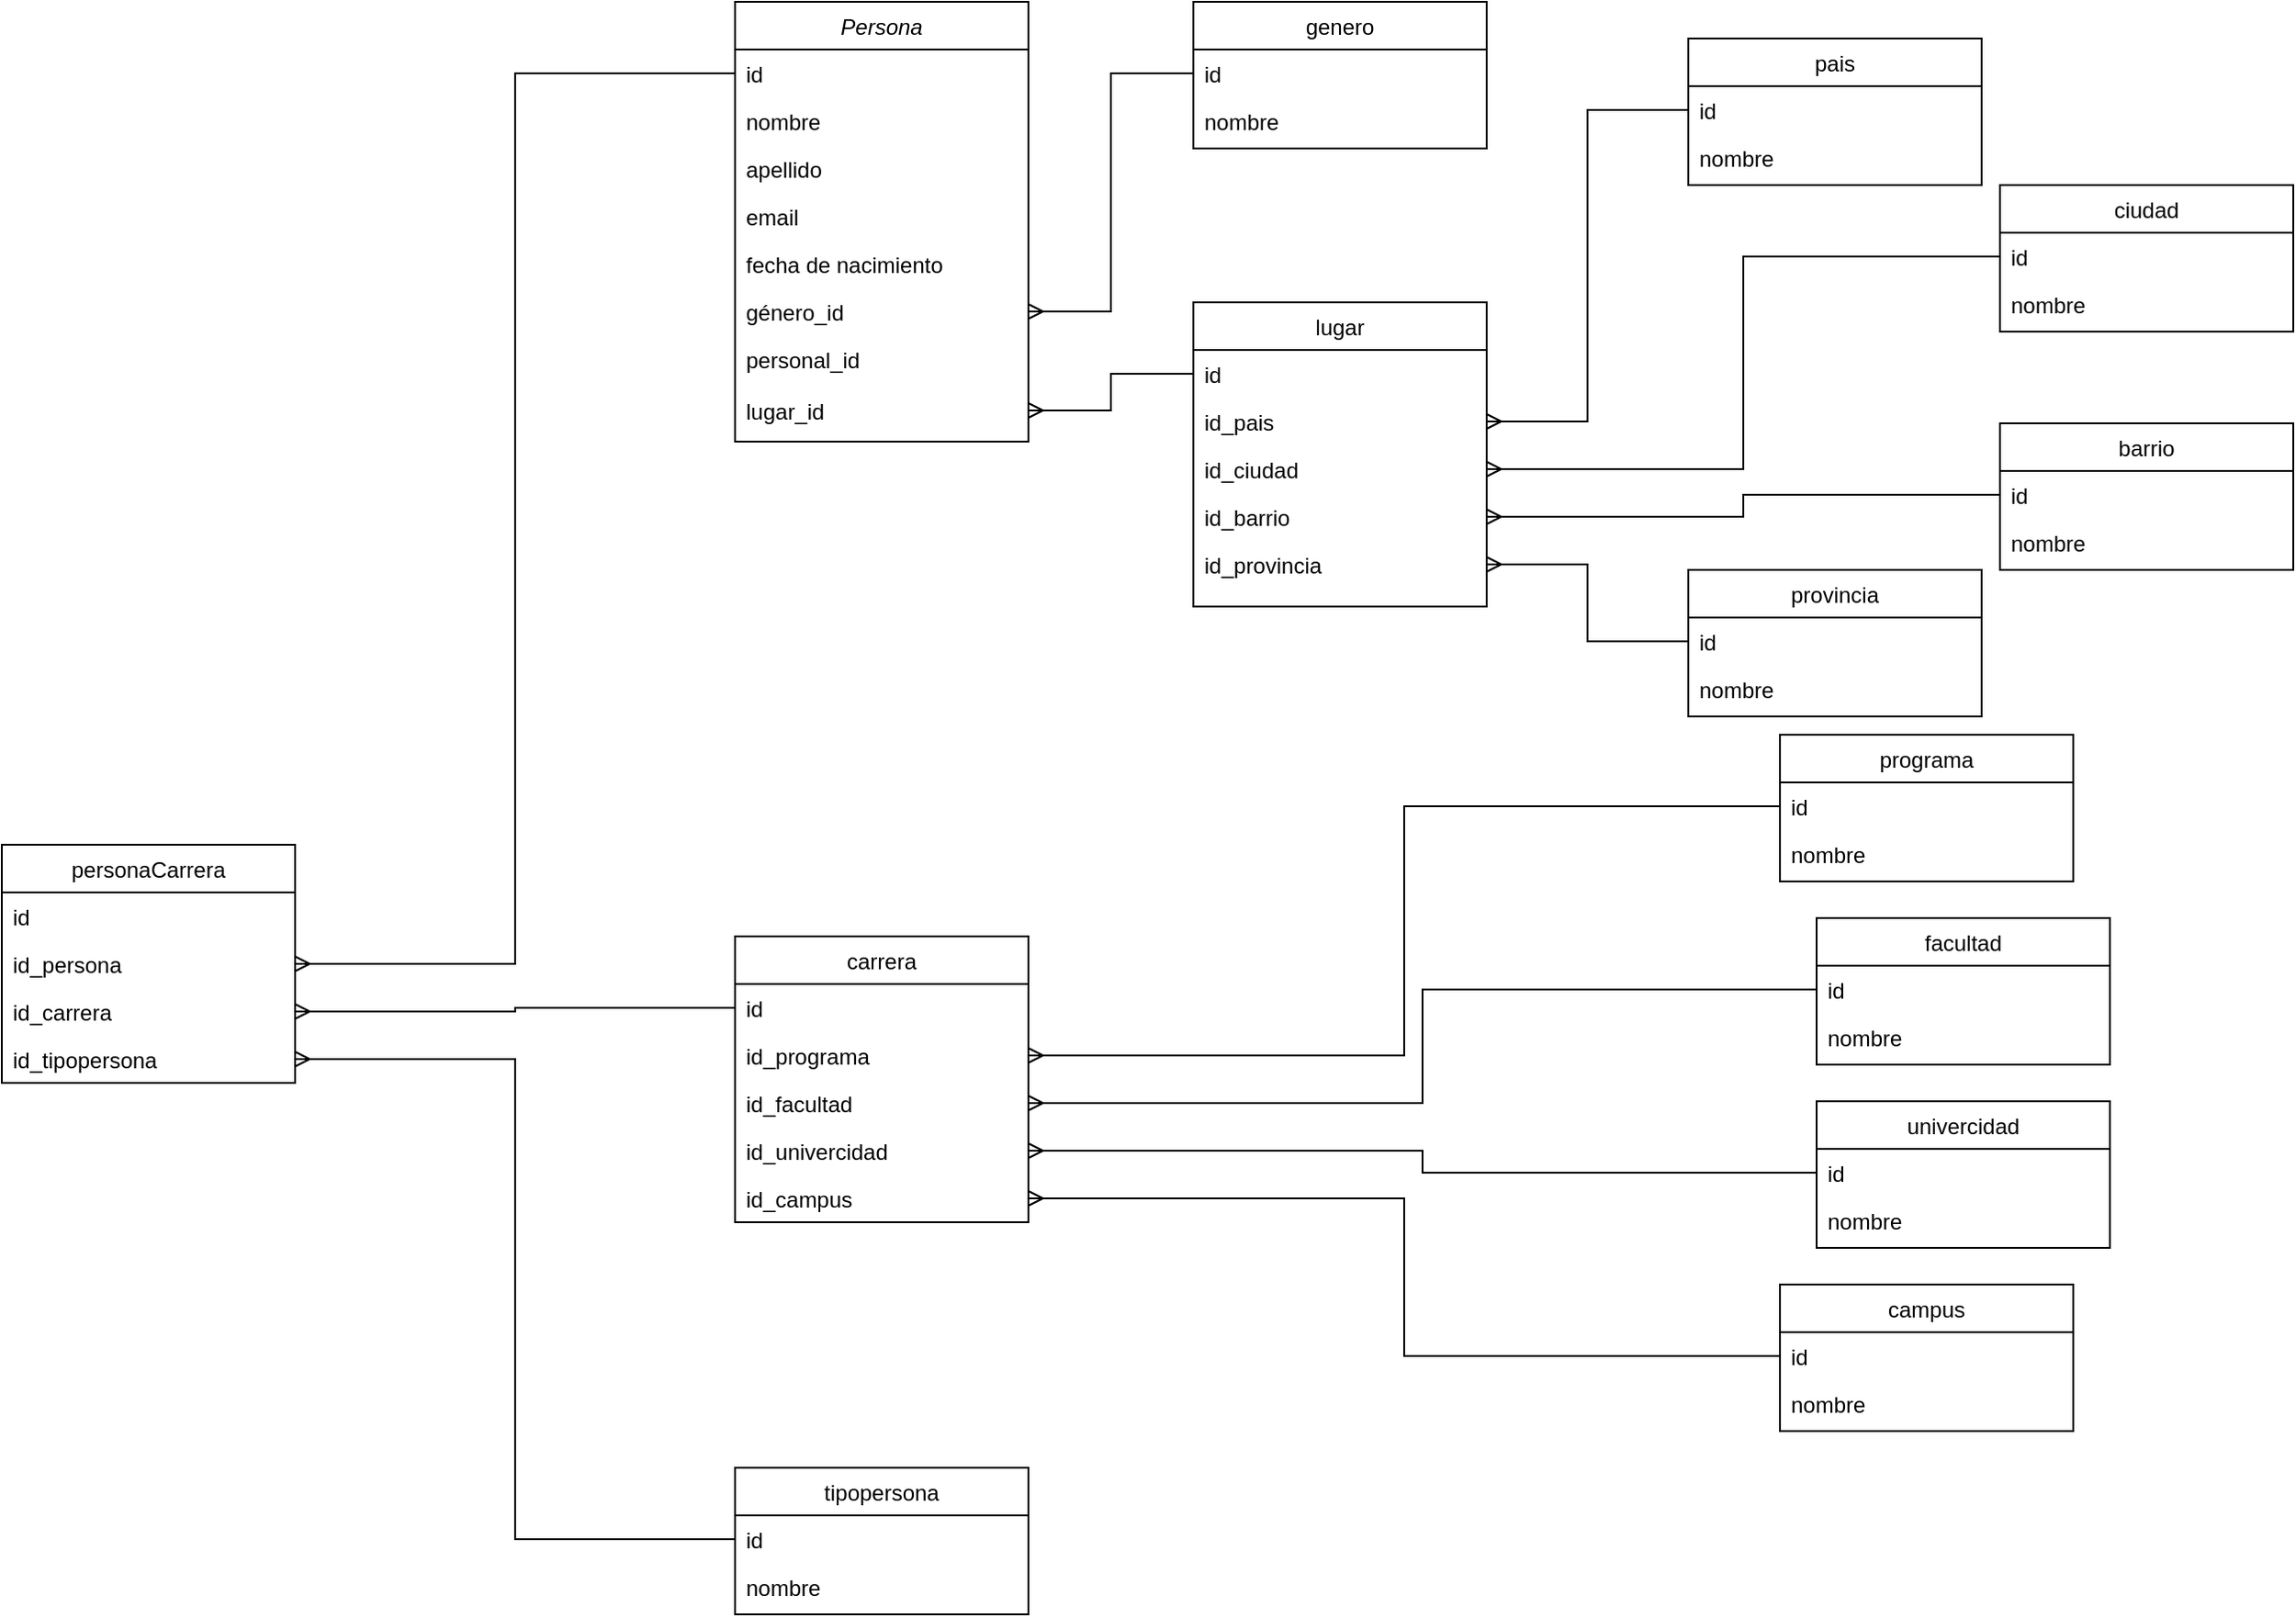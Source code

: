 <mxfile version="22.1.4" type="device">
  <diagram id="C5RBs43oDa-KdzZeNtuy" name="Page-1">
    <mxGraphModel dx="1707" dy="446" grid="1" gridSize="10" guides="1" tooltips="1" connect="1" arrows="1" fold="1" page="1" pageScale="1" pageWidth="827" pageHeight="1169" math="0" shadow="0">
      <root>
        <mxCell id="WIyWlLk6GJQsqaUBKTNV-0" />
        <mxCell id="WIyWlLk6GJQsqaUBKTNV-1" parent="WIyWlLk6GJQsqaUBKTNV-0" />
        <mxCell id="zkfFHV4jXpPFQw0GAbJ--0" value="Persona" style="swimlane;fontStyle=2;align=center;verticalAlign=top;childLayout=stackLayout;horizontal=1;startSize=26;horizontalStack=0;resizeParent=1;resizeLast=0;collapsible=1;marginBottom=0;rounded=0;shadow=0;strokeWidth=1;" parent="WIyWlLk6GJQsqaUBKTNV-1" vertex="1">
          <mxGeometry x="-250" y="20" width="160" height="240" as="geometry">
            <mxRectangle x="230" y="140" width="160" height="26" as="alternateBounds" />
          </mxGeometry>
        </mxCell>
        <mxCell id="zkfFHV4jXpPFQw0GAbJ--1" value="id" style="text;align=left;verticalAlign=top;spacingLeft=4;spacingRight=4;overflow=hidden;rotatable=0;points=[[0,0.5],[1,0.5]];portConstraint=eastwest;" parent="zkfFHV4jXpPFQw0GAbJ--0" vertex="1">
          <mxGeometry y="26" width="160" height="26" as="geometry" />
        </mxCell>
        <mxCell id="zkfFHV4jXpPFQw0GAbJ--2" value="nombre" style="text;align=left;verticalAlign=top;spacingLeft=4;spacingRight=4;overflow=hidden;rotatable=0;points=[[0,0.5],[1,0.5]];portConstraint=eastwest;rounded=0;shadow=0;html=0;" parent="zkfFHV4jXpPFQw0GAbJ--0" vertex="1">
          <mxGeometry y="52" width="160" height="26" as="geometry" />
        </mxCell>
        <mxCell id="ij6bAVmTbNTCg4-45TA2-0" value="apellido" style="text;align=left;verticalAlign=top;spacingLeft=4;spacingRight=4;overflow=hidden;rotatable=0;points=[[0,0.5],[1,0.5]];portConstraint=eastwest;rounded=0;shadow=0;html=0;" parent="zkfFHV4jXpPFQw0GAbJ--0" vertex="1">
          <mxGeometry y="78" width="160" height="26" as="geometry" />
        </mxCell>
        <mxCell id="zkfFHV4jXpPFQw0GAbJ--3" value="email" style="text;align=left;verticalAlign=top;spacingLeft=4;spacingRight=4;overflow=hidden;rotatable=0;points=[[0,0.5],[1,0.5]];portConstraint=eastwest;rounded=0;shadow=0;html=0;" parent="zkfFHV4jXpPFQw0GAbJ--0" vertex="1">
          <mxGeometry y="104" width="160" height="26" as="geometry" />
        </mxCell>
        <mxCell id="ij6bAVmTbNTCg4-45TA2-1" value="fecha de nacimiento" style="text;align=left;verticalAlign=top;spacingLeft=4;spacingRight=4;overflow=hidden;rotatable=0;points=[[0,0.5],[1,0.5]];portConstraint=eastwest;rounded=0;shadow=0;html=0;" parent="zkfFHV4jXpPFQw0GAbJ--0" vertex="1">
          <mxGeometry y="130" width="160" height="26" as="geometry" />
        </mxCell>
        <mxCell id="ij6bAVmTbNTCg4-45TA2-2" value="género_id" style="text;align=left;verticalAlign=top;spacingLeft=4;spacingRight=4;overflow=hidden;rotatable=0;points=[[0,0.5],[1,0.5]];portConstraint=eastwest;rounded=0;shadow=0;html=0;" parent="zkfFHV4jXpPFQw0GAbJ--0" vertex="1">
          <mxGeometry y="156" width="160" height="26" as="geometry" />
        </mxCell>
        <mxCell id="ij6bAVmTbNTCg4-45TA2-3" value="personal_id" style="text;align=left;verticalAlign=top;spacingLeft=4;spacingRight=4;overflow=hidden;rotatable=0;points=[[0,0.5],[1,0.5]];portConstraint=eastwest;rounded=0;shadow=0;html=0;" parent="zkfFHV4jXpPFQw0GAbJ--0" vertex="1">
          <mxGeometry y="182" width="160" height="28" as="geometry" />
        </mxCell>
        <mxCell id="ij6bAVmTbNTCg4-45TA2-4" value="lugar_id" style="text;align=left;verticalAlign=top;spacingLeft=4;spacingRight=4;overflow=hidden;rotatable=0;points=[[0,0.5],[1,0.5]];portConstraint=eastwest;rounded=0;shadow=0;html=0;" parent="zkfFHV4jXpPFQw0GAbJ--0" vertex="1">
          <mxGeometry y="210" width="160" height="26" as="geometry" />
        </mxCell>
        <mxCell id="zkfFHV4jXpPFQw0GAbJ--6" value="lugar" style="swimlane;fontStyle=0;align=center;verticalAlign=top;childLayout=stackLayout;horizontal=1;startSize=26;horizontalStack=0;resizeParent=1;resizeLast=0;collapsible=1;marginBottom=0;rounded=0;shadow=0;strokeWidth=1;" parent="WIyWlLk6GJQsqaUBKTNV-1" vertex="1">
          <mxGeometry y="184" width="160" height="166" as="geometry">
            <mxRectangle x="130" y="380" width="160" height="26" as="alternateBounds" />
          </mxGeometry>
        </mxCell>
        <mxCell id="zkfFHV4jXpPFQw0GAbJ--7" value="id" style="text;align=left;verticalAlign=top;spacingLeft=4;spacingRight=4;overflow=hidden;rotatable=0;points=[[0,0.5],[1,0.5]];portConstraint=eastwest;" parent="zkfFHV4jXpPFQw0GAbJ--6" vertex="1">
          <mxGeometry y="26" width="160" height="26" as="geometry" />
        </mxCell>
        <mxCell id="zkfFHV4jXpPFQw0GAbJ--8" value="id_pais" style="text;align=left;verticalAlign=top;spacingLeft=4;spacingRight=4;overflow=hidden;rotatable=0;points=[[0,0.5],[1,0.5]];portConstraint=eastwest;rounded=0;shadow=0;html=0;" parent="zkfFHV4jXpPFQw0GAbJ--6" vertex="1">
          <mxGeometry y="52" width="160" height="26" as="geometry" />
        </mxCell>
        <mxCell id="ij6bAVmTbNTCg4-45TA2-25" value="id_ciudad" style="text;align=left;verticalAlign=top;spacingLeft=4;spacingRight=4;overflow=hidden;rotatable=0;points=[[0,0.5],[1,0.5]];portConstraint=eastwest;rounded=0;shadow=0;html=0;" parent="zkfFHV4jXpPFQw0GAbJ--6" vertex="1">
          <mxGeometry y="78" width="160" height="26" as="geometry" />
        </mxCell>
        <mxCell id="ij6bAVmTbNTCg4-45TA2-60" value="id_barrio" style="text;align=left;verticalAlign=top;spacingLeft=4;spacingRight=4;overflow=hidden;rotatable=0;points=[[0,0.5],[1,0.5]];portConstraint=eastwest;rounded=0;shadow=0;html=0;" parent="zkfFHV4jXpPFQw0GAbJ--6" vertex="1">
          <mxGeometry y="104" width="160" height="26" as="geometry" />
        </mxCell>
        <mxCell id="zkfFHV4jXpPFQw0GAbJ--11" value="id_provincia" style="text;align=left;verticalAlign=top;spacingLeft=4;spacingRight=4;overflow=hidden;rotatable=0;points=[[0,0.5],[1,0.5]];portConstraint=eastwest;" parent="zkfFHV4jXpPFQw0GAbJ--6" vertex="1">
          <mxGeometry y="130" width="160" height="26" as="geometry" />
        </mxCell>
        <mxCell id="ij6bAVmTbNTCg4-45TA2-55" style="edgeStyle=orthogonalEdgeStyle;rounded=0;orthogonalLoop=1;jettySize=auto;html=1;strokeWidth=1;endArrow=ERmany;endFill=0;" parent="WIyWlLk6GJQsqaUBKTNV-1" source="zkfFHV4jXpPFQw0GAbJ--14" target="ij6bAVmTbNTCg4-45TA2-2" edge="1">
          <mxGeometry relative="1" as="geometry" />
        </mxCell>
        <mxCell id="zkfFHV4jXpPFQw0GAbJ--13" value="genero" style="swimlane;fontStyle=0;align=center;verticalAlign=top;childLayout=stackLayout;horizontal=1;startSize=26;horizontalStack=0;resizeParent=1;resizeLast=0;collapsible=1;marginBottom=0;rounded=0;shadow=0;strokeWidth=1;" parent="WIyWlLk6GJQsqaUBKTNV-1" vertex="1">
          <mxGeometry y="20" width="160" height="80" as="geometry">
            <mxRectangle x="340" y="380" width="170" height="26" as="alternateBounds" />
          </mxGeometry>
        </mxCell>
        <mxCell id="zkfFHV4jXpPFQw0GAbJ--14" value="id" style="text;align=left;verticalAlign=top;spacingLeft=4;spacingRight=4;overflow=hidden;rotatable=0;points=[[0,0.5],[1,0.5]];portConstraint=eastwest;" parent="zkfFHV4jXpPFQw0GAbJ--13" vertex="1">
          <mxGeometry y="26" width="160" height="26" as="geometry" />
        </mxCell>
        <mxCell id="ij6bAVmTbNTCg4-45TA2-5" value="nombre" style="text;align=left;verticalAlign=top;spacingLeft=4;spacingRight=4;overflow=hidden;rotatable=0;points=[[0,0.5],[1,0.5]];portConstraint=eastwest;" parent="zkfFHV4jXpPFQw0GAbJ--13" vertex="1">
          <mxGeometry y="52" width="160" height="28" as="geometry" />
        </mxCell>
        <mxCell id="ij6bAVmTbNTCg4-45TA2-9" value="tipopersona" style="swimlane;fontStyle=0;align=center;verticalAlign=top;childLayout=stackLayout;horizontal=1;startSize=26;horizontalStack=0;resizeParent=1;resizeLast=0;collapsible=1;marginBottom=0;rounded=0;shadow=0;strokeWidth=1;" parent="WIyWlLk6GJQsqaUBKTNV-1" vertex="1">
          <mxGeometry x="-250" y="820" width="160" height="80" as="geometry">
            <mxRectangle x="340" y="380" width="170" height="26" as="alternateBounds" />
          </mxGeometry>
        </mxCell>
        <mxCell id="ij6bAVmTbNTCg4-45TA2-10" value="id" style="text;align=left;verticalAlign=top;spacingLeft=4;spacingRight=4;overflow=hidden;rotatable=0;points=[[0,0.5],[1,0.5]];portConstraint=eastwest;" parent="ij6bAVmTbNTCg4-45TA2-9" vertex="1">
          <mxGeometry y="26" width="160" height="26" as="geometry" />
        </mxCell>
        <mxCell id="ij6bAVmTbNTCg4-45TA2-11" value="nombre" style="text;align=left;verticalAlign=top;spacingLeft=4;spacingRight=4;overflow=hidden;rotatable=0;points=[[0,0.5],[1,0.5]];portConstraint=eastwest;" parent="ij6bAVmTbNTCg4-45TA2-9" vertex="1">
          <mxGeometry y="52" width="160" height="26" as="geometry" />
        </mxCell>
        <mxCell id="ij6bAVmTbNTCg4-45TA2-12" value="pais" style="swimlane;fontStyle=0;align=center;verticalAlign=top;childLayout=stackLayout;horizontal=1;startSize=26;horizontalStack=0;resizeParent=1;resizeLast=0;collapsible=1;marginBottom=0;rounded=0;shadow=0;strokeWidth=1;" parent="WIyWlLk6GJQsqaUBKTNV-1" vertex="1">
          <mxGeometry x="270" y="40" width="160" height="80" as="geometry">
            <mxRectangle x="340" y="380" width="170" height="26" as="alternateBounds" />
          </mxGeometry>
        </mxCell>
        <mxCell id="ij6bAVmTbNTCg4-45TA2-13" value="id" style="text;align=left;verticalAlign=top;spacingLeft=4;spacingRight=4;overflow=hidden;rotatable=0;points=[[0,0.5],[1,0.5]];portConstraint=eastwest;" parent="ij6bAVmTbNTCg4-45TA2-12" vertex="1">
          <mxGeometry y="26" width="160" height="26" as="geometry" />
        </mxCell>
        <mxCell id="ij6bAVmTbNTCg4-45TA2-14" value="nombre" style="text;align=left;verticalAlign=top;spacingLeft=4;spacingRight=4;overflow=hidden;rotatable=0;points=[[0,0.5],[1,0.5]];portConstraint=eastwest;" parent="ij6bAVmTbNTCg4-45TA2-12" vertex="1">
          <mxGeometry y="52" width="160" height="26" as="geometry" />
        </mxCell>
        <mxCell id="ij6bAVmTbNTCg4-45TA2-15" value="ciudad" style="swimlane;fontStyle=0;align=center;verticalAlign=top;childLayout=stackLayout;horizontal=1;startSize=26;horizontalStack=0;resizeParent=1;resizeLast=0;collapsible=1;marginBottom=0;rounded=0;shadow=0;strokeWidth=1;" parent="WIyWlLk6GJQsqaUBKTNV-1" vertex="1">
          <mxGeometry x="440" y="120" width="160" height="80" as="geometry">
            <mxRectangle x="340" y="380" width="170" height="26" as="alternateBounds" />
          </mxGeometry>
        </mxCell>
        <mxCell id="ij6bAVmTbNTCg4-45TA2-16" value="id" style="text;align=left;verticalAlign=top;spacingLeft=4;spacingRight=4;overflow=hidden;rotatable=0;points=[[0,0.5],[1,0.5]];portConstraint=eastwest;" parent="ij6bAVmTbNTCg4-45TA2-15" vertex="1">
          <mxGeometry y="26" width="160" height="26" as="geometry" />
        </mxCell>
        <mxCell id="ij6bAVmTbNTCg4-45TA2-17" value="nombre" style="text;align=left;verticalAlign=top;spacingLeft=4;spacingRight=4;overflow=hidden;rotatable=0;points=[[0,0.5],[1,0.5]];portConstraint=eastwest;" parent="ij6bAVmTbNTCg4-45TA2-15" vertex="1">
          <mxGeometry y="52" width="160" height="26" as="geometry" />
        </mxCell>
        <mxCell id="ij6bAVmTbNTCg4-45TA2-18" value="barrio" style="swimlane;fontStyle=0;align=center;verticalAlign=top;childLayout=stackLayout;horizontal=1;startSize=26;horizontalStack=0;resizeParent=1;resizeLast=0;collapsible=1;marginBottom=0;rounded=0;shadow=0;strokeWidth=1;" parent="WIyWlLk6GJQsqaUBKTNV-1" vertex="1">
          <mxGeometry x="440" y="250" width="160" height="80" as="geometry">
            <mxRectangle x="340" y="380" width="170" height="26" as="alternateBounds" />
          </mxGeometry>
        </mxCell>
        <mxCell id="ij6bAVmTbNTCg4-45TA2-19" value="id" style="text;align=left;verticalAlign=top;spacingLeft=4;spacingRight=4;overflow=hidden;rotatable=0;points=[[0,0.5],[1,0.5]];portConstraint=eastwest;" parent="ij6bAVmTbNTCg4-45TA2-18" vertex="1">
          <mxGeometry y="26" width="160" height="26" as="geometry" />
        </mxCell>
        <mxCell id="ij6bAVmTbNTCg4-45TA2-20" value="nombre" style="text;align=left;verticalAlign=top;spacingLeft=4;spacingRight=4;overflow=hidden;rotatable=0;points=[[0,0.5],[1,0.5]];portConstraint=eastwest;" parent="ij6bAVmTbNTCg4-45TA2-18" vertex="1">
          <mxGeometry y="52" width="160" height="26" as="geometry" />
        </mxCell>
        <mxCell id="ij6bAVmTbNTCg4-45TA2-21" value="provincia" style="swimlane;fontStyle=0;align=center;verticalAlign=top;childLayout=stackLayout;horizontal=1;startSize=26;horizontalStack=0;resizeParent=1;resizeLast=0;collapsible=1;marginBottom=0;rounded=0;shadow=0;strokeWidth=1;" parent="WIyWlLk6GJQsqaUBKTNV-1" vertex="1">
          <mxGeometry x="270" y="330" width="160" height="80" as="geometry">
            <mxRectangle x="340" y="380" width="170" height="26" as="alternateBounds" />
          </mxGeometry>
        </mxCell>
        <mxCell id="ij6bAVmTbNTCg4-45TA2-22" value="id" style="text;align=left;verticalAlign=top;spacingLeft=4;spacingRight=4;overflow=hidden;rotatable=0;points=[[0,0.5],[1,0.5]];portConstraint=eastwest;" parent="ij6bAVmTbNTCg4-45TA2-21" vertex="1">
          <mxGeometry y="26" width="160" height="26" as="geometry" />
        </mxCell>
        <mxCell id="ij6bAVmTbNTCg4-45TA2-23" value="nombre" style="text;align=left;verticalAlign=top;spacingLeft=4;spacingRight=4;overflow=hidden;rotatable=0;points=[[0,0.5],[1,0.5]];portConstraint=eastwest;" parent="ij6bAVmTbNTCg4-45TA2-21" vertex="1">
          <mxGeometry y="52" width="160" height="26" as="geometry" />
        </mxCell>
        <mxCell id="ij6bAVmTbNTCg4-45TA2-27" value="programa" style="swimlane;fontStyle=0;align=center;verticalAlign=top;childLayout=stackLayout;horizontal=1;startSize=26;horizontalStack=0;resizeParent=1;resizeLast=0;collapsible=1;marginBottom=0;rounded=0;shadow=0;strokeWidth=1;" parent="WIyWlLk6GJQsqaUBKTNV-1" vertex="1">
          <mxGeometry x="320" y="420" width="160" height="80" as="geometry">
            <mxRectangle x="340" y="380" width="170" height="26" as="alternateBounds" />
          </mxGeometry>
        </mxCell>
        <mxCell id="ij6bAVmTbNTCg4-45TA2-28" value="id" style="text;align=left;verticalAlign=top;spacingLeft=4;spacingRight=4;overflow=hidden;rotatable=0;points=[[0,0.5],[1,0.5]];portConstraint=eastwest;" parent="ij6bAVmTbNTCg4-45TA2-27" vertex="1">
          <mxGeometry y="26" width="160" height="26" as="geometry" />
        </mxCell>
        <mxCell id="ij6bAVmTbNTCg4-45TA2-29" value="nombre" style="text;align=left;verticalAlign=top;spacingLeft=4;spacingRight=4;overflow=hidden;rotatable=0;points=[[0,0.5],[1,0.5]];portConstraint=eastwest;" parent="ij6bAVmTbNTCg4-45TA2-27" vertex="1">
          <mxGeometry y="52" width="160" height="26" as="geometry" />
        </mxCell>
        <mxCell id="ij6bAVmTbNTCg4-45TA2-30" value="univercidad" style="swimlane;fontStyle=0;align=center;verticalAlign=top;childLayout=stackLayout;horizontal=1;startSize=26;horizontalStack=0;resizeParent=1;resizeLast=0;collapsible=1;marginBottom=0;rounded=0;shadow=0;strokeWidth=1;" parent="WIyWlLk6GJQsqaUBKTNV-1" vertex="1">
          <mxGeometry x="340" y="620" width="160" height="80" as="geometry">
            <mxRectangle x="340" y="380" width="170" height="26" as="alternateBounds" />
          </mxGeometry>
        </mxCell>
        <mxCell id="ij6bAVmTbNTCg4-45TA2-31" value="id" style="text;align=left;verticalAlign=top;spacingLeft=4;spacingRight=4;overflow=hidden;rotatable=0;points=[[0,0.5],[1,0.5]];portConstraint=eastwest;" parent="ij6bAVmTbNTCg4-45TA2-30" vertex="1">
          <mxGeometry y="26" width="160" height="26" as="geometry" />
        </mxCell>
        <mxCell id="ij6bAVmTbNTCg4-45TA2-32" value="nombre" style="text;align=left;verticalAlign=top;spacingLeft=4;spacingRight=4;overflow=hidden;rotatable=0;points=[[0,0.5],[1,0.5]];portConstraint=eastwest;" parent="ij6bAVmTbNTCg4-45TA2-30" vertex="1">
          <mxGeometry y="52" width="160" height="26" as="geometry" />
        </mxCell>
        <mxCell id="ij6bAVmTbNTCg4-45TA2-33" value="facultad" style="swimlane;fontStyle=0;align=center;verticalAlign=top;childLayout=stackLayout;horizontal=1;startSize=26;horizontalStack=0;resizeParent=1;resizeLast=0;collapsible=1;marginBottom=0;rounded=0;shadow=0;strokeWidth=1;" parent="WIyWlLk6GJQsqaUBKTNV-1" vertex="1">
          <mxGeometry x="340" y="520" width="160" height="80" as="geometry">
            <mxRectangle x="340" y="380" width="170" height="26" as="alternateBounds" />
          </mxGeometry>
        </mxCell>
        <mxCell id="ij6bAVmTbNTCg4-45TA2-34" value="id" style="text;align=left;verticalAlign=top;spacingLeft=4;spacingRight=4;overflow=hidden;rotatable=0;points=[[0,0.5],[1,0.5]];portConstraint=eastwest;" parent="ij6bAVmTbNTCg4-45TA2-33" vertex="1">
          <mxGeometry y="26" width="160" height="26" as="geometry" />
        </mxCell>
        <mxCell id="ij6bAVmTbNTCg4-45TA2-35" value="nombre" style="text;align=left;verticalAlign=top;spacingLeft=4;spacingRight=4;overflow=hidden;rotatable=0;points=[[0,0.5],[1,0.5]];portConstraint=eastwest;" parent="ij6bAVmTbNTCg4-45TA2-33" vertex="1">
          <mxGeometry y="52" width="160" height="26" as="geometry" />
        </mxCell>
        <mxCell id="ij6bAVmTbNTCg4-45TA2-36" value="campus" style="swimlane;fontStyle=0;align=center;verticalAlign=top;childLayout=stackLayout;horizontal=1;startSize=26;horizontalStack=0;resizeParent=1;resizeLast=0;collapsible=1;marginBottom=0;rounded=0;shadow=0;strokeWidth=1;" parent="WIyWlLk6GJQsqaUBKTNV-1" vertex="1">
          <mxGeometry x="320" y="720" width="160" height="80" as="geometry">
            <mxRectangle x="340" y="380" width="170" height="26" as="alternateBounds" />
          </mxGeometry>
        </mxCell>
        <mxCell id="ij6bAVmTbNTCg4-45TA2-37" value="id" style="text;align=left;verticalAlign=top;spacingLeft=4;spacingRight=4;overflow=hidden;rotatable=0;points=[[0,0.5],[1,0.5]];portConstraint=eastwest;" parent="ij6bAVmTbNTCg4-45TA2-36" vertex="1">
          <mxGeometry y="26" width="160" height="26" as="geometry" />
        </mxCell>
        <mxCell id="ij6bAVmTbNTCg4-45TA2-38" value="nombre" style="text;align=left;verticalAlign=top;spacingLeft=4;spacingRight=4;overflow=hidden;rotatable=0;points=[[0,0.5],[1,0.5]];portConstraint=eastwest;" parent="ij6bAVmTbNTCg4-45TA2-36" vertex="1">
          <mxGeometry y="52" width="160" height="26" as="geometry" />
        </mxCell>
        <mxCell id="ij6bAVmTbNTCg4-45TA2-40" value="carrera" style="swimlane;fontStyle=0;align=center;verticalAlign=top;childLayout=stackLayout;horizontal=1;startSize=26;horizontalStack=0;resizeParent=1;resizeLast=0;collapsible=1;marginBottom=0;rounded=0;shadow=0;strokeWidth=1;" parent="WIyWlLk6GJQsqaUBKTNV-1" vertex="1">
          <mxGeometry x="-250" y="530" width="160" height="156" as="geometry">
            <mxRectangle x="130" y="380" width="160" height="26" as="alternateBounds" />
          </mxGeometry>
        </mxCell>
        <mxCell id="ij6bAVmTbNTCg4-45TA2-41" value="id" style="text;align=left;verticalAlign=top;spacingLeft=4;spacingRight=4;overflow=hidden;rotatable=0;points=[[0,0.5],[1,0.5]];portConstraint=eastwest;" parent="ij6bAVmTbNTCg4-45TA2-40" vertex="1">
          <mxGeometry y="26" width="160" height="26" as="geometry" />
        </mxCell>
        <mxCell id="ij6bAVmTbNTCg4-45TA2-42" value="id_programa" style="text;align=left;verticalAlign=top;spacingLeft=4;spacingRight=4;overflow=hidden;rotatable=0;points=[[0,0.5],[1,0.5]];portConstraint=eastwest;rounded=0;shadow=0;html=0;" parent="ij6bAVmTbNTCg4-45TA2-40" vertex="1">
          <mxGeometry y="52" width="160" height="26" as="geometry" />
        </mxCell>
        <mxCell id="ij6bAVmTbNTCg4-45TA2-43" value="id_facultad" style="text;align=left;verticalAlign=top;spacingLeft=4;spacingRight=4;overflow=hidden;rotatable=0;points=[[0,0.5],[1,0.5]];portConstraint=eastwest;rounded=0;shadow=0;html=0;" parent="ij6bAVmTbNTCg4-45TA2-40" vertex="1">
          <mxGeometry y="78" width="160" height="26" as="geometry" />
        </mxCell>
        <mxCell id="ij6bAVmTbNTCg4-45TA2-44" value="id_univercidad" style="text;align=left;verticalAlign=top;spacingLeft=4;spacingRight=4;overflow=hidden;rotatable=0;points=[[0,0.5],[1,0.5]];portConstraint=eastwest;rounded=0;shadow=0;html=0;" parent="ij6bAVmTbNTCg4-45TA2-40" vertex="1">
          <mxGeometry y="104" width="160" height="26" as="geometry" />
        </mxCell>
        <mxCell id="ij6bAVmTbNTCg4-45TA2-45" value="id_campus" style="text;align=left;verticalAlign=top;spacingLeft=4;spacingRight=4;overflow=hidden;rotatable=0;points=[[0,0.5],[1,0.5]];portConstraint=eastwest;" parent="ij6bAVmTbNTCg4-45TA2-40" vertex="1">
          <mxGeometry y="130" width="160" height="26" as="geometry" />
        </mxCell>
        <mxCell id="ij6bAVmTbNTCg4-45TA2-46" value="personaCarrera" style="swimlane;fontStyle=0;align=center;verticalAlign=top;childLayout=stackLayout;horizontal=1;startSize=26;horizontalStack=0;resizeParent=1;resizeLast=0;collapsible=1;marginBottom=0;rounded=0;shadow=0;strokeWidth=1;" parent="WIyWlLk6GJQsqaUBKTNV-1" vertex="1">
          <mxGeometry x="-650" y="480" width="160" height="130" as="geometry">
            <mxRectangle x="130" y="380" width="160" height="26" as="alternateBounds" />
          </mxGeometry>
        </mxCell>
        <mxCell id="ij6bAVmTbNTCg4-45TA2-47" value="id" style="text;align=left;verticalAlign=top;spacingLeft=4;spacingRight=4;overflow=hidden;rotatable=0;points=[[0,0.5],[1,0.5]];portConstraint=eastwest;" parent="ij6bAVmTbNTCg4-45TA2-46" vertex="1">
          <mxGeometry y="26" width="160" height="26" as="geometry" />
        </mxCell>
        <mxCell id="ij6bAVmTbNTCg4-45TA2-48" value="id_persona" style="text;align=left;verticalAlign=top;spacingLeft=4;spacingRight=4;overflow=hidden;rotatable=0;points=[[0,0.5],[1,0.5]];portConstraint=eastwest;rounded=0;shadow=0;html=0;" parent="ij6bAVmTbNTCg4-45TA2-46" vertex="1">
          <mxGeometry y="52" width="160" height="26" as="geometry" />
        </mxCell>
        <mxCell id="ij6bAVmTbNTCg4-45TA2-49" value="id_carrera" style="text;align=left;verticalAlign=top;spacingLeft=4;spacingRight=4;overflow=hidden;rotatable=0;points=[[0,0.5],[1,0.5]];portConstraint=eastwest;rounded=0;shadow=0;html=0;" parent="ij6bAVmTbNTCg4-45TA2-46" vertex="1">
          <mxGeometry y="78" width="160" height="26" as="geometry" />
        </mxCell>
        <mxCell id="ij6bAVmTbNTCg4-45TA2-50" value="id_tipopersona" style="text;align=left;verticalAlign=top;spacingLeft=4;spacingRight=4;overflow=hidden;rotatable=0;points=[[0,0.5],[1,0.5]];portConstraint=eastwest;rounded=0;shadow=0;html=0;" parent="ij6bAVmTbNTCg4-45TA2-46" vertex="1">
          <mxGeometry y="104" width="160" height="26" as="geometry" />
        </mxCell>
        <mxCell id="ij6bAVmTbNTCg4-45TA2-57" style="edgeStyle=orthogonalEdgeStyle;rounded=0;orthogonalLoop=1;jettySize=auto;html=1;endArrow=ERmany;endFill=0;" parent="WIyWlLk6GJQsqaUBKTNV-1" source="ij6bAVmTbNTCg4-45TA2-28" target="ij6bAVmTbNTCg4-45TA2-42" edge="1">
          <mxGeometry relative="1" as="geometry" />
        </mxCell>
        <mxCell id="ij6bAVmTbNTCg4-45TA2-59" style="edgeStyle=orthogonalEdgeStyle;rounded=0;orthogonalLoop=1;jettySize=auto;html=1;entryX=1;entryY=0.5;entryDx=0;entryDy=0;endArrow=ERmany;endFill=0;" parent="WIyWlLk6GJQsqaUBKTNV-1" source="zkfFHV4jXpPFQw0GAbJ--7" target="ij6bAVmTbNTCg4-45TA2-4" edge="1">
          <mxGeometry relative="1" as="geometry" />
        </mxCell>
        <mxCell id="ij6bAVmTbNTCg4-45TA2-61" style="edgeStyle=orthogonalEdgeStyle;rounded=0;orthogonalLoop=1;jettySize=auto;html=1;entryX=1;entryY=0.5;entryDx=0;entryDy=0;endArrow=ERmany;endFill=0;" parent="WIyWlLk6GJQsqaUBKTNV-1" source="ij6bAVmTbNTCg4-45TA2-13" target="zkfFHV4jXpPFQw0GAbJ--8" edge="1">
          <mxGeometry relative="1" as="geometry" />
        </mxCell>
        <mxCell id="ij6bAVmTbNTCg4-45TA2-62" style="edgeStyle=orthogonalEdgeStyle;rounded=0;orthogonalLoop=1;jettySize=auto;html=1;entryX=1;entryY=0.5;entryDx=0;entryDy=0;endArrow=ERmany;endFill=0;" parent="WIyWlLk6GJQsqaUBKTNV-1" source="ij6bAVmTbNTCg4-45TA2-16" target="ij6bAVmTbNTCg4-45TA2-25" edge="1">
          <mxGeometry relative="1" as="geometry" />
        </mxCell>
        <mxCell id="ij6bAVmTbNTCg4-45TA2-64" style="edgeStyle=orthogonalEdgeStyle;rounded=0;orthogonalLoop=1;jettySize=auto;html=1;endArrow=ERmany;endFill=0;" parent="WIyWlLk6GJQsqaUBKTNV-1" source="ij6bAVmTbNTCg4-45TA2-19" target="ij6bAVmTbNTCg4-45TA2-60" edge="1">
          <mxGeometry relative="1" as="geometry" />
        </mxCell>
        <mxCell id="ij6bAVmTbNTCg4-45TA2-65" style="edgeStyle=orthogonalEdgeStyle;rounded=0;orthogonalLoop=1;jettySize=auto;html=1;entryX=1;entryY=0.5;entryDx=0;entryDy=0;endArrow=ERmany;endFill=0;" parent="WIyWlLk6GJQsqaUBKTNV-1" source="ij6bAVmTbNTCg4-45TA2-22" target="zkfFHV4jXpPFQw0GAbJ--11" edge="1">
          <mxGeometry relative="1" as="geometry" />
        </mxCell>
        <mxCell id="ij6bAVmTbNTCg4-45TA2-66" style="edgeStyle=orthogonalEdgeStyle;rounded=0;orthogonalLoop=1;jettySize=auto;html=1;entryX=1;entryY=0.5;entryDx=0;entryDy=0;endArrow=ERmany;endFill=0;" parent="WIyWlLk6GJQsqaUBKTNV-1" source="ij6bAVmTbNTCg4-45TA2-34" target="ij6bAVmTbNTCg4-45TA2-43" edge="1">
          <mxGeometry relative="1" as="geometry" />
        </mxCell>
        <mxCell id="ij6bAVmTbNTCg4-45TA2-67" style="edgeStyle=orthogonalEdgeStyle;rounded=0;orthogonalLoop=1;jettySize=auto;html=1;entryX=1;entryY=0.5;entryDx=0;entryDy=0;endArrow=ERmany;endFill=0;" parent="WIyWlLk6GJQsqaUBKTNV-1" source="ij6bAVmTbNTCg4-45TA2-31" target="ij6bAVmTbNTCg4-45TA2-44" edge="1">
          <mxGeometry relative="1" as="geometry" />
        </mxCell>
        <mxCell id="ij6bAVmTbNTCg4-45TA2-69" style="edgeStyle=orthogonalEdgeStyle;rounded=0;orthogonalLoop=1;jettySize=auto;html=1;endArrow=ERmany;endFill=0;" parent="WIyWlLk6GJQsqaUBKTNV-1" source="ij6bAVmTbNTCg4-45TA2-37" target="ij6bAVmTbNTCg4-45TA2-45" edge="1">
          <mxGeometry relative="1" as="geometry" />
        </mxCell>
        <mxCell id="ij6bAVmTbNTCg4-45TA2-70" style="edgeStyle=orthogonalEdgeStyle;rounded=0;orthogonalLoop=1;jettySize=auto;html=1;endArrow=ERmany;endFill=0;" parent="WIyWlLk6GJQsqaUBKTNV-1" source="zkfFHV4jXpPFQw0GAbJ--1" target="ij6bAVmTbNTCg4-45TA2-48" edge="1">
          <mxGeometry relative="1" as="geometry" />
        </mxCell>
        <mxCell id="ij6bAVmTbNTCg4-45TA2-71" style="edgeStyle=orthogonalEdgeStyle;rounded=0;orthogonalLoop=1;jettySize=auto;html=1;entryX=1;entryY=0.5;entryDx=0;entryDy=0;endArrow=ERmany;endFill=0;" parent="WIyWlLk6GJQsqaUBKTNV-1" source="ij6bAVmTbNTCg4-45TA2-41" target="ij6bAVmTbNTCg4-45TA2-49" edge="1">
          <mxGeometry relative="1" as="geometry" />
        </mxCell>
        <mxCell id="ij6bAVmTbNTCg4-45TA2-73" style="edgeStyle=orthogonalEdgeStyle;rounded=0;orthogonalLoop=1;jettySize=auto;html=1;entryX=1;entryY=0.5;entryDx=0;entryDy=0;endArrow=ERmany;endFill=0;" parent="WIyWlLk6GJQsqaUBKTNV-1" source="ij6bAVmTbNTCg4-45TA2-10" target="ij6bAVmTbNTCg4-45TA2-50" edge="1">
          <mxGeometry relative="1" as="geometry" />
        </mxCell>
      </root>
    </mxGraphModel>
  </diagram>
</mxfile>

